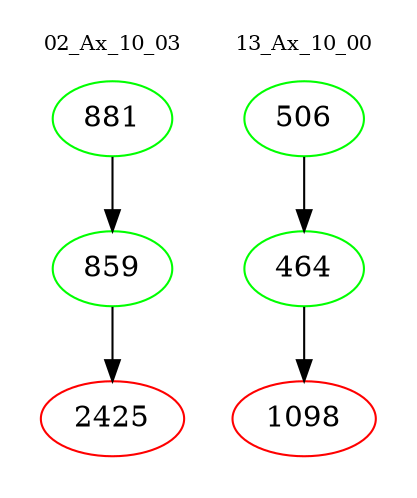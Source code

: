 digraph{
subgraph cluster_0 {
color = white
label = "02_Ax_10_03";
fontsize=10;
T0_881 [label="881", color="green"]
T0_881 -> T0_859 [color="black"]
T0_859 [label="859", color="green"]
T0_859 -> T0_2425 [color="black"]
T0_2425 [label="2425", color="red"]
}
subgraph cluster_1 {
color = white
label = "13_Ax_10_00";
fontsize=10;
T1_506 [label="506", color="green"]
T1_506 -> T1_464 [color="black"]
T1_464 [label="464", color="green"]
T1_464 -> T1_1098 [color="black"]
T1_1098 [label="1098", color="red"]
}
}

